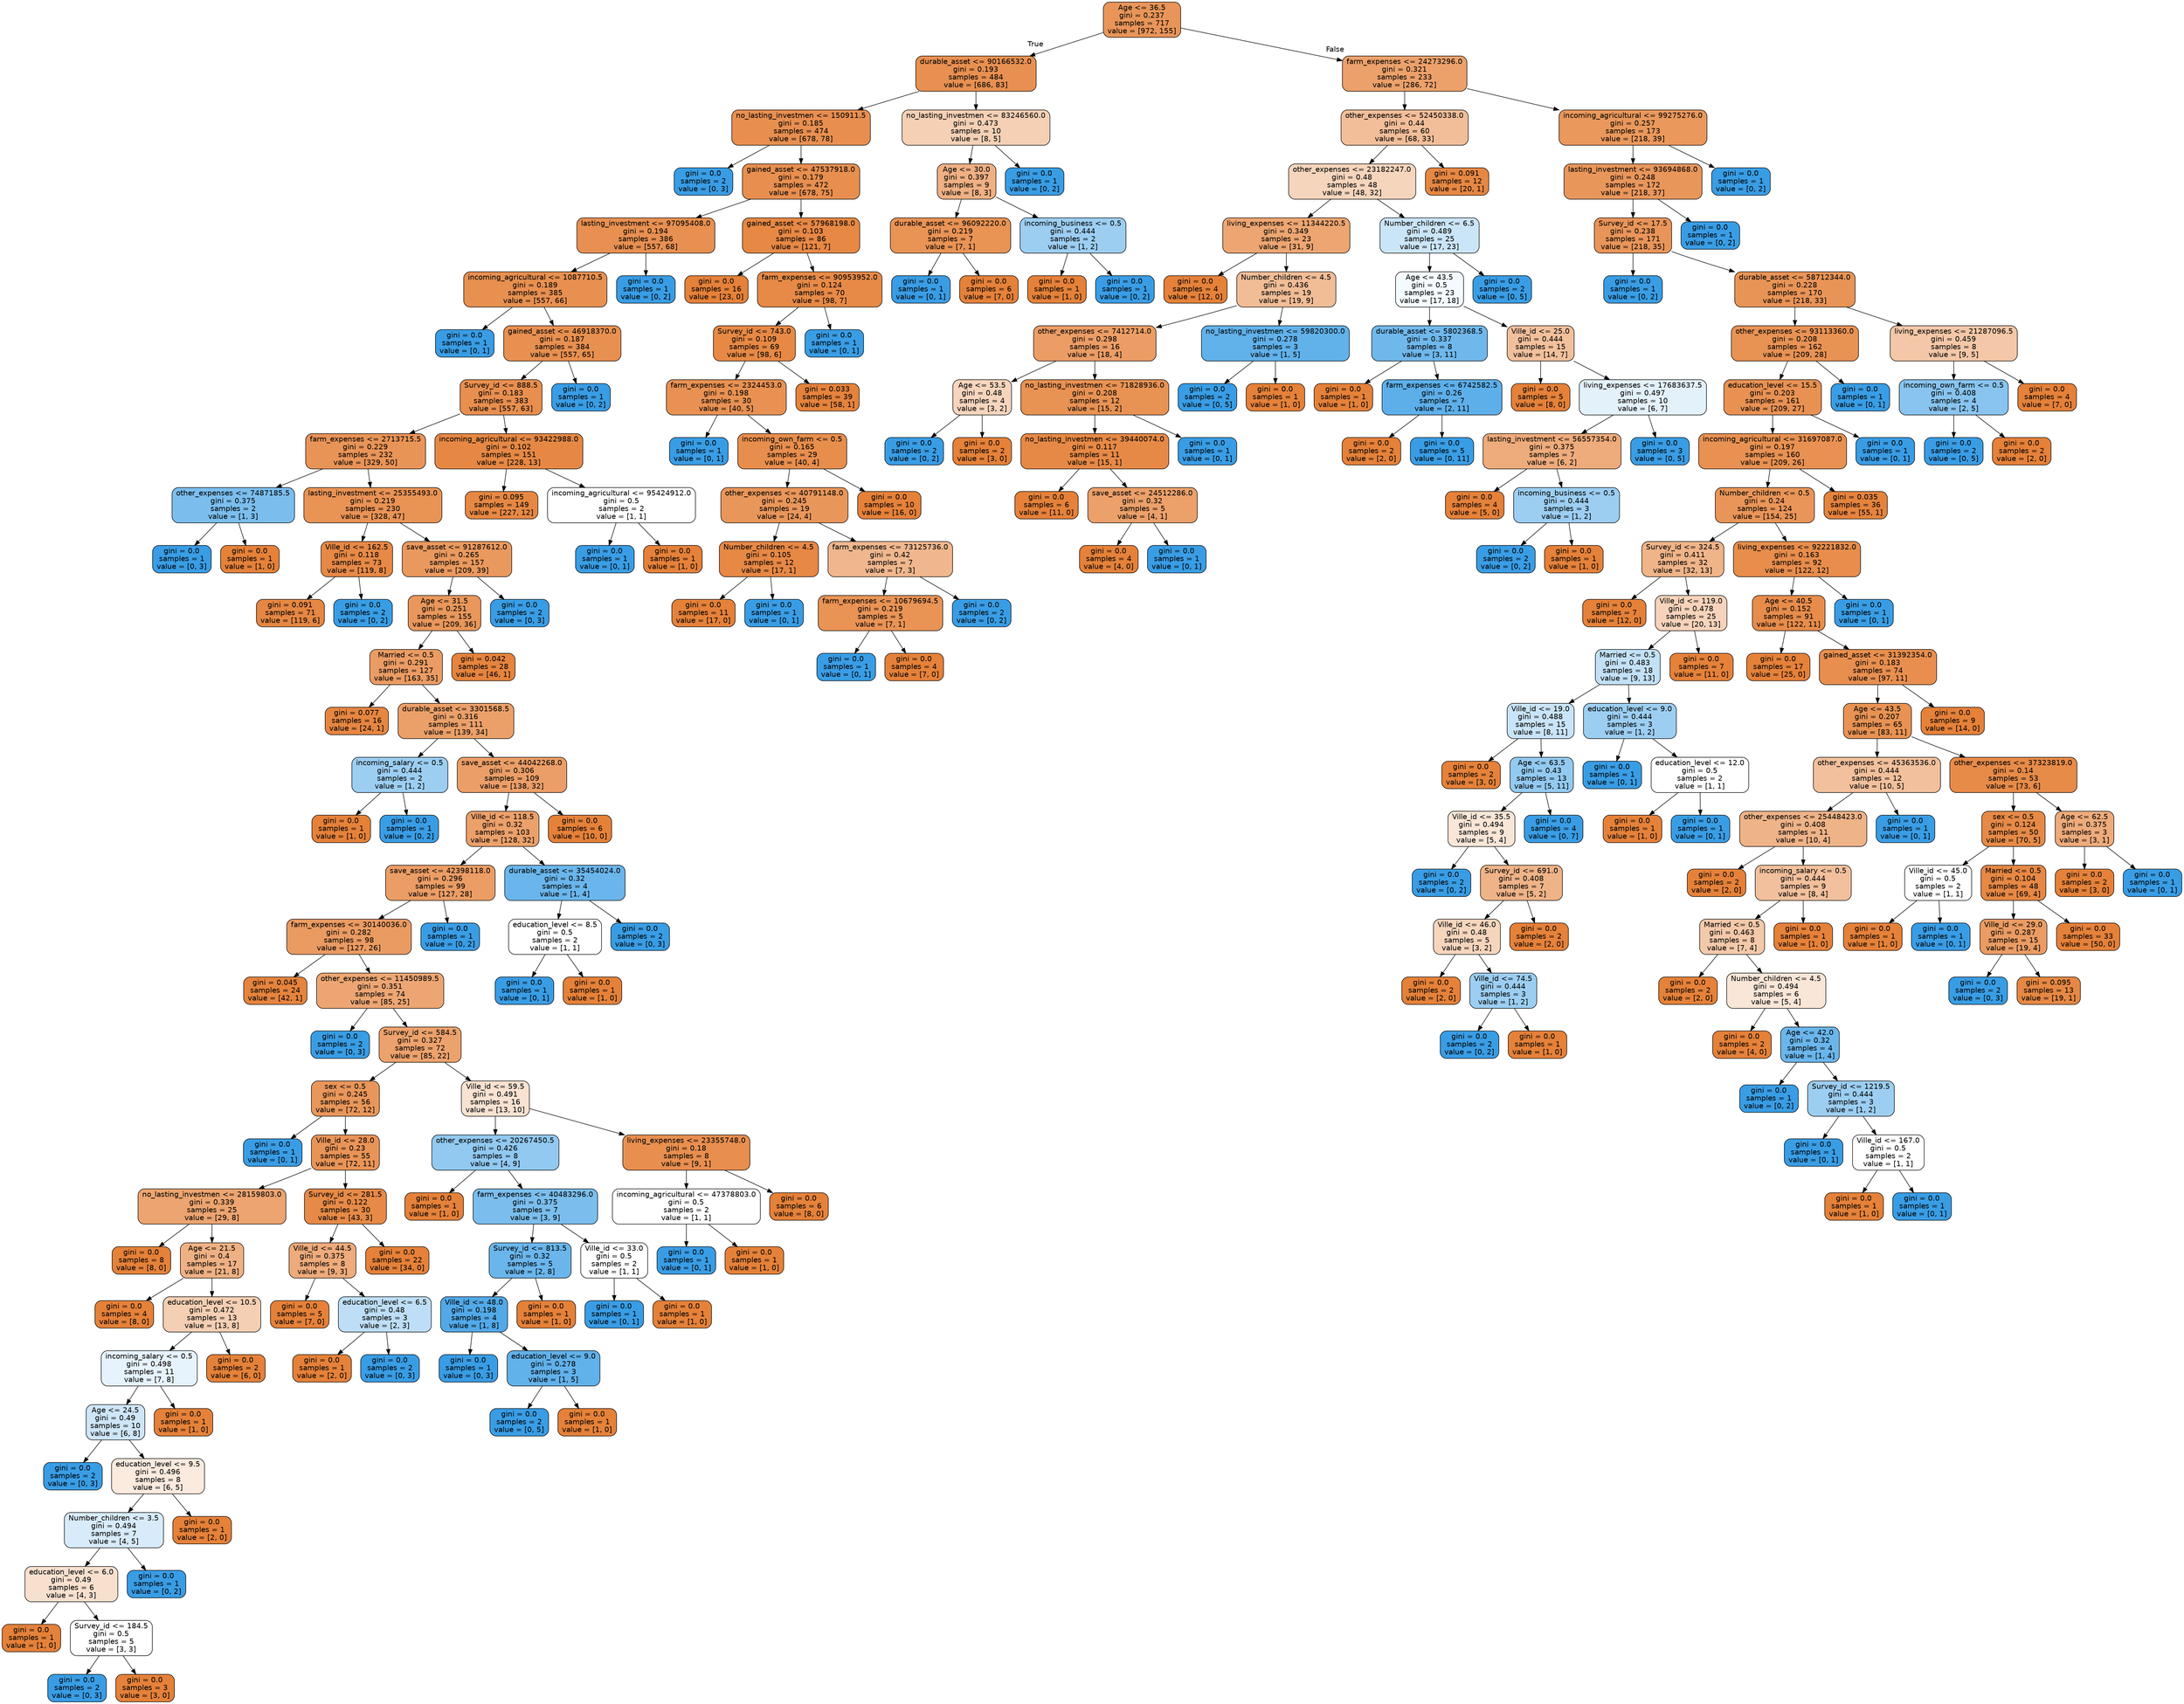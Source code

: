 digraph Tree {
node [shape=box, style="filled, rounded", color="black", fontname=helvetica] ;
edge [fontname=helvetica] ;
0 [label="Age <= 36.5\ngini = 0.237\nsamples = 717\nvalue = [972, 155]", fillcolor="#e99559"] ;
1 [label="durable_asset <= 90166532.0\ngini = 0.193\nsamples = 484\nvalue = [686, 83]", fillcolor="#e89051"] ;
0 -> 1 [labeldistance=2.5, labelangle=45, headlabel="True"] ;
2 [label="no_lasting_investmen <= 150911.5\ngini = 0.185\nsamples = 474\nvalue = [678, 78]", fillcolor="#e88f50"] ;
1 -> 2 ;
3 [label="gini = 0.0\nsamples = 2\nvalue = [0, 3]", fillcolor="#399de5"] ;
2 -> 3 ;
4 [label="gained_asset <= 47537918.0\ngini = 0.179\nsamples = 472\nvalue = [678, 75]", fillcolor="#e88f4f"] ;
2 -> 4 ;
5 [label="lasting_investment <= 97095408.0\ngini = 0.194\nsamples = 386\nvalue = [557, 68]", fillcolor="#e89051"] ;
4 -> 5 ;
6 [label="incoming_agricultural <= 1087710.5\ngini = 0.189\nsamples = 385\nvalue = [557, 66]", fillcolor="#e89050"] ;
5 -> 6 ;
7 [label="gini = 0.0\nsamples = 1\nvalue = [0, 1]", fillcolor="#399de5"] ;
6 -> 7 ;
8 [label="gained_asset <= 46918370.0\ngini = 0.187\nsamples = 384\nvalue = [557, 65]", fillcolor="#e89050"] ;
6 -> 8 ;
9 [label="Survey_id <= 888.5\ngini = 0.183\nsamples = 383\nvalue = [557, 63]", fillcolor="#e88f4f"] ;
8 -> 9 ;
10 [label="farm_expenses <= 2713715.5\ngini = 0.229\nsamples = 232\nvalue = [329, 50]", fillcolor="#e99457"] ;
9 -> 10 ;
11 [label="other_expenses <= 7487185.5\ngini = 0.375\nsamples = 2\nvalue = [1, 3]", fillcolor="#7bbeee"] ;
10 -> 11 ;
12 [label="gini = 0.0\nsamples = 1\nvalue = [0, 3]", fillcolor="#399de5"] ;
11 -> 12 ;
13 [label="gini = 0.0\nsamples = 1\nvalue = [1, 0]", fillcolor="#e58139"] ;
11 -> 13 ;
14 [label="lasting_investment <= 25355493.0\ngini = 0.219\nsamples = 230\nvalue = [328, 47]", fillcolor="#e99355"] ;
10 -> 14 ;
15 [label="Ville_id <= 162.5\ngini = 0.118\nsamples = 73\nvalue = [119, 8]", fillcolor="#e78946"] ;
14 -> 15 ;
16 [label="gini = 0.091\nsamples = 71\nvalue = [119, 6]", fillcolor="#e68743"] ;
15 -> 16 ;
17 [label="gini = 0.0\nsamples = 2\nvalue = [0, 2]", fillcolor="#399de5"] ;
15 -> 17 ;
18 [label="save_asset <= 91287612.0\ngini = 0.265\nsamples = 157\nvalue = [209, 39]", fillcolor="#ea995e"] ;
14 -> 18 ;
19 [label="Age <= 31.5\ngini = 0.251\nsamples = 155\nvalue = [209, 36]", fillcolor="#e9975b"] ;
18 -> 19 ;
20 [label="Married <= 0.5\ngini = 0.291\nsamples = 127\nvalue = [163, 35]", fillcolor="#eb9c64"] ;
19 -> 20 ;
21 [label="gini = 0.077\nsamples = 16\nvalue = [24, 1]", fillcolor="#e68641"] ;
20 -> 21 ;
22 [label="durable_asset <= 3301568.5\ngini = 0.316\nsamples = 111\nvalue = [139, 34]", fillcolor="#eba069"] ;
20 -> 22 ;
23 [label="incoming_salary <= 0.5\ngini = 0.444\nsamples = 2\nvalue = [1, 2]", fillcolor="#9ccef2"] ;
22 -> 23 ;
24 [label="gini = 0.0\nsamples = 1\nvalue = [1, 0]", fillcolor="#e58139"] ;
23 -> 24 ;
25 [label="gini = 0.0\nsamples = 1\nvalue = [0, 2]", fillcolor="#399de5"] ;
23 -> 25 ;
26 [label="save_asset <= 44042268.0\ngini = 0.306\nsamples = 109\nvalue = [138, 32]", fillcolor="#eb9e67"] ;
22 -> 26 ;
27 [label="Ville_id <= 118.5\ngini = 0.32\nsamples = 103\nvalue = [128, 32]", fillcolor="#eca06a"] ;
26 -> 27 ;
28 [label="save_asset <= 42398118.0\ngini = 0.296\nsamples = 99\nvalue = [127, 28]", fillcolor="#eb9d65"] ;
27 -> 28 ;
29 [label="farm_expenses <= 30140036.0\ngini = 0.282\nsamples = 98\nvalue = [127, 26]", fillcolor="#ea9b62"] ;
28 -> 29 ;
30 [label="gini = 0.045\nsamples = 24\nvalue = [42, 1]", fillcolor="#e6843e"] ;
29 -> 30 ;
31 [label="other_expenses <= 11450989.5\ngini = 0.351\nsamples = 74\nvalue = [85, 25]", fillcolor="#eda673"] ;
29 -> 31 ;
32 [label="gini = 0.0\nsamples = 2\nvalue = [0, 3]", fillcolor="#399de5"] ;
31 -> 32 ;
33 [label="Survey_id <= 584.5\ngini = 0.327\nsamples = 72\nvalue = [85, 22]", fillcolor="#eca26c"] ;
31 -> 33 ;
34 [label="sex <= 0.5\ngini = 0.245\nsamples = 56\nvalue = [72, 12]", fillcolor="#e9965a"] ;
33 -> 34 ;
35 [label="gini = 0.0\nsamples = 1\nvalue = [0, 1]", fillcolor="#399de5"] ;
34 -> 35 ;
36 [label="Ville_id <= 28.0\ngini = 0.23\nsamples = 55\nvalue = [72, 11]", fillcolor="#e99457"] ;
34 -> 36 ;
37 [label="no_lasting_investmen <= 28159803.0\ngini = 0.339\nsamples = 25\nvalue = [29, 8]", fillcolor="#eca470"] ;
36 -> 37 ;
38 [label="gini = 0.0\nsamples = 8\nvalue = [8, 0]", fillcolor="#e58139"] ;
37 -> 38 ;
39 [label="Age <= 21.5\ngini = 0.4\nsamples = 17\nvalue = [21, 8]", fillcolor="#efb184"] ;
37 -> 39 ;
40 [label="gini = 0.0\nsamples = 4\nvalue = [8, 0]", fillcolor="#e58139"] ;
39 -> 40 ;
41 [label="education_level <= 10.5\ngini = 0.472\nsamples = 13\nvalue = [13, 8]", fillcolor="#f5cfb3"] ;
39 -> 41 ;
42 [label="incoming_salary <= 0.5\ngini = 0.498\nsamples = 11\nvalue = [7, 8]", fillcolor="#e6f3fc"] ;
41 -> 42 ;
43 [label="Age <= 24.5\ngini = 0.49\nsamples = 10\nvalue = [6, 8]", fillcolor="#cee6f8"] ;
42 -> 43 ;
44 [label="gini = 0.0\nsamples = 2\nvalue = [0, 3]", fillcolor="#399de5"] ;
43 -> 44 ;
45 [label="education_level <= 9.5\ngini = 0.496\nsamples = 8\nvalue = [6, 5]", fillcolor="#fbeade"] ;
43 -> 45 ;
46 [label="Number_children <= 3.5\ngini = 0.494\nsamples = 7\nvalue = [4, 5]", fillcolor="#d7ebfa"] ;
45 -> 46 ;
47 [label="education_level <= 6.0\ngini = 0.49\nsamples = 6\nvalue = [4, 3]", fillcolor="#f8e0ce"] ;
46 -> 47 ;
48 [label="gini = 0.0\nsamples = 1\nvalue = [1, 0]", fillcolor="#e58139"] ;
47 -> 48 ;
49 [label="Survey_id <= 184.5\ngini = 0.5\nsamples = 5\nvalue = [3, 3]", fillcolor="#ffffff"] ;
47 -> 49 ;
50 [label="gini = 0.0\nsamples = 2\nvalue = [0, 3]", fillcolor="#399de5"] ;
49 -> 50 ;
51 [label="gini = 0.0\nsamples = 3\nvalue = [3, 0]", fillcolor="#e58139"] ;
49 -> 51 ;
52 [label="gini = 0.0\nsamples = 1\nvalue = [0, 2]", fillcolor="#399de5"] ;
46 -> 52 ;
53 [label="gini = 0.0\nsamples = 1\nvalue = [2, 0]", fillcolor="#e58139"] ;
45 -> 53 ;
54 [label="gini = 0.0\nsamples = 1\nvalue = [1, 0]", fillcolor="#e58139"] ;
42 -> 54 ;
55 [label="gini = 0.0\nsamples = 2\nvalue = [6, 0]", fillcolor="#e58139"] ;
41 -> 55 ;
56 [label="Survey_id <= 281.5\ngini = 0.122\nsamples = 30\nvalue = [43, 3]", fillcolor="#e78a47"] ;
36 -> 56 ;
57 [label="Ville_id <= 44.5\ngini = 0.375\nsamples = 8\nvalue = [9, 3]", fillcolor="#eeab7b"] ;
56 -> 57 ;
58 [label="gini = 0.0\nsamples = 5\nvalue = [7, 0]", fillcolor="#e58139"] ;
57 -> 58 ;
59 [label="education_level <= 6.5\ngini = 0.48\nsamples = 3\nvalue = [2, 3]", fillcolor="#bddef6"] ;
57 -> 59 ;
60 [label="gini = 0.0\nsamples = 1\nvalue = [2, 0]", fillcolor="#e58139"] ;
59 -> 60 ;
61 [label="gini = 0.0\nsamples = 2\nvalue = [0, 3]", fillcolor="#399de5"] ;
59 -> 61 ;
62 [label="gini = 0.0\nsamples = 22\nvalue = [34, 0]", fillcolor="#e58139"] ;
56 -> 62 ;
63 [label="Ville_id <= 59.5\ngini = 0.491\nsamples = 16\nvalue = [13, 10]", fillcolor="#f9e2d1"] ;
33 -> 63 ;
64 [label="other_expenses <= 20267450.5\ngini = 0.426\nsamples = 8\nvalue = [4, 9]", fillcolor="#91c9f1"] ;
63 -> 64 ;
65 [label="gini = 0.0\nsamples = 1\nvalue = [1, 0]", fillcolor="#e58139"] ;
64 -> 65 ;
66 [label="farm_expenses <= 40483296.0\ngini = 0.375\nsamples = 7\nvalue = [3, 9]", fillcolor="#7bbeee"] ;
64 -> 66 ;
67 [label="Survey_id <= 813.5\ngini = 0.32\nsamples = 5\nvalue = [2, 8]", fillcolor="#6ab6ec"] ;
66 -> 67 ;
68 [label="Ville_id <= 48.0\ngini = 0.198\nsamples = 4\nvalue = [1, 8]", fillcolor="#52a9e8"] ;
67 -> 68 ;
69 [label="gini = 0.0\nsamples = 1\nvalue = [0, 3]", fillcolor="#399de5"] ;
68 -> 69 ;
70 [label="education_level <= 9.0\ngini = 0.278\nsamples = 3\nvalue = [1, 5]", fillcolor="#61b1ea"] ;
68 -> 70 ;
71 [label="gini = 0.0\nsamples = 2\nvalue = [0, 5]", fillcolor="#399de5"] ;
70 -> 71 ;
72 [label="gini = 0.0\nsamples = 1\nvalue = [1, 0]", fillcolor="#e58139"] ;
70 -> 72 ;
73 [label="gini = 0.0\nsamples = 1\nvalue = [1, 0]", fillcolor="#e58139"] ;
67 -> 73 ;
74 [label="Ville_id <= 33.0\ngini = 0.5\nsamples = 2\nvalue = [1, 1]", fillcolor="#ffffff"] ;
66 -> 74 ;
75 [label="gini = 0.0\nsamples = 1\nvalue = [0, 1]", fillcolor="#399de5"] ;
74 -> 75 ;
76 [label="gini = 0.0\nsamples = 1\nvalue = [1, 0]", fillcolor="#e58139"] ;
74 -> 76 ;
77 [label="living_expenses <= 23355748.0\ngini = 0.18\nsamples = 8\nvalue = [9, 1]", fillcolor="#e88f4f"] ;
63 -> 77 ;
78 [label="incoming_agricultural <= 47378803.0\ngini = 0.5\nsamples = 2\nvalue = [1, 1]", fillcolor="#ffffff"] ;
77 -> 78 ;
79 [label="gini = 0.0\nsamples = 1\nvalue = [0, 1]", fillcolor="#399de5"] ;
78 -> 79 ;
80 [label="gini = 0.0\nsamples = 1\nvalue = [1, 0]", fillcolor="#e58139"] ;
78 -> 80 ;
81 [label="gini = 0.0\nsamples = 6\nvalue = [8, 0]", fillcolor="#e58139"] ;
77 -> 81 ;
82 [label="gini = 0.0\nsamples = 1\nvalue = [0, 2]", fillcolor="#399de5"] ;
28 -> 82 ;
83 [label="durable_asset <= 35454024.0\ngini = 0.32\nsamples = 4\nvalue = [1, 4]", fillcolor="#6ab6ec"] ;
27 -> 83 ;
84 [label="education_level <= 8.5\ngini = 0.5\nsamples = 2\nvalue = [1, 1]", fillcolor="#ffffff"] ;
83 -> 84 ;
85 [label="gini = 0.0\nsamples = 1\nvalue = [0, 1]", fillcolor="#399de5"] ;
84 -> 85 ;
86 [label="gini = 0.0\nsamples = 1\nvalue = [1, 0]", fillcolor="#e58139"] ;
84 -> 86 ;
87 [label="gini = 0.0\nsamples = 2\nvalue = [0, 3]", fillcolor="#399de5"] ;
83 -> 87 ;
88 [label="gini = 0.0\nsamples = 6\nvalue = [10, 0]", fillcolor="#e58139"] ;
26 -> 88 ;
89 [label="gini = 0.042\nsamples = 28\nvalue = [46, 1]", fillcolor="#e6843d"] ;
19 -> 89 ;
90 [label="gini = 0.0\nsamples = 2\nvalue = [0, 3]", fillcolor="#399de5"] ;
18 -> 90 ;
91 [label="incoming_agricultural <= 93422988.0\ngini = 0.102\nsamples = 151\nvalue = [228, 13]", fillcolor="#e68844"] ;
9 -> 91 ;
92 [label="gini = 0.095\nsamples = 149\nvalue = [227, 12]", fillcolor="#e68843"] ;
91 -> 92 ;
93 [label="incoming_agricultural <= 95424912.0\ngini = 0.5\nsamples = 2\nvalue = [1, 1]", fillcolor="#ffffff"] ;
91 -> 93 ;
94 [label="gini = 0.0\nsamples = 1\nvalue = [0, 1]", fillcolor="#399de5"] ;
93 -> 94 ;
95 [label="gini = 0.0\nsamples = 1\nvalue = [1, 0]", fillcolor="#e58139"] ;
93 -> 95 ;
96 [label="gini = 0.0\nsamples = 1\nvalue = [0, 2]", fillcolor="#399de5"] ;
8 -> 96 ;
97 [label="gini = 0.0\nsamples = 1\nvalue = [0, 2]", fillcolor="#399de5"] ;
5 -> 97 ;
98 [label="gained_asset <= 57968198.0\ngini = 0.103\nsamples = 86\nvalue = [121, 7]", fillcolor="#e78844"] ;
4 -> 98 ;
99 [label="gini = 0.0\nsamples = 16\nvalue = [23, 0]", fillcolor="#e58139"] ;
98 -> 99 ;
100 [label="farm_expenses <= 90953952.0\ngini = 0.124\nsamples = 70\nvalue = [98, 7]", fillcolor="#e78a47"] ;
98 -> 100 ;
101 [label="Survey_id <= 743.0\ngini = 0.109\nsamples = 69\nvalue = [98, 6]", fillcolor="#e78945"] ;
100 -> 101 ;
102 [label="farm_expenses <= 2324453.0\ngini = 0.198\nsamples = 30\nvalue = [40, 5]", fillcolor="#e89152"] ;
101 -> 102 ;
103 [label="gini = 0.0\nsamples = 1\nvalue = [0, 1]", fillcolor="#399de5"] ;
102 -> 103 ;
104 [label="incoming_own_farm <= 0.5\ngini = 0.165\nsamples = 29\nvalue = [40, 4]", fillcolor="#e88e4d"] ;
102 -> 104 ;
105 [label="other_expenses <= 40791148.0\ngini = 0.245\nsamples = 19\nvalue = [24, 4]", fillcolor="#e9965a"] ;
104 -> 105 ;
106 [label="Number_children <= 4.5\ngini = 0.105\nsamples = 12\nvalue = [17, 1]", fillcolor="#e78845"] ;
105 -> 106 ;
107 [label="gini = 0.0\nsamples = 11\nvalue = [17, 0]", fillcolor="#e58139"] ;
106 -> 107 ;
108 [label="gini = 0.0\nsamples = 1\nvalue = [0, 1]", fillcolor="#399de5"] ;
106 -> 108 ;
109 [label="farm_expenses <= 73125736.0\ngini = 0.42\nsamples = 7\nvalue = [7, 3]", fillcolor="#f0b78e"] ;
105 -> 109 ;
110 [label="farm_expenses <= 10679694.5\ngini = 0.219\nsamples = 5\nvalue = [7, 1]", fillcolor="#e99355"] ;
109 -> 110 ;
111 [label="gini = 0.0\nsamples = 1\nvalue = [0, 1]", fillcolor="#399de5"] ;
110 -> 111 ;
112 [label="gini = 0.0\nsamples = 4\nvalue = [7, 0]", fillcolor="#e58139"] ;
110 -> 112 ;
113 [label="gini = 0.0\nsamples = 2\nvalue = [0, 2]", fillcolor="#399de5"] ;
109 -> 113 ;
114 [label="gini = 0.0\nsamples = 10\nvalue = [16, 0]", fillcolor="#e58139"] ;
104 -> 114 ;
115 [label="gini = 0.033\nsamples = 39\nvalue = [58, 1]", fillcolor="#e5833c"] ;
101 -> 115 ;
116 [label="gini = 0.0\nsamples = 1\nvalue = [0, 1]", fillcolor="#399de5"] ;
100 -> 116 ;
117 [label="no_lasting_investmen <= 83246560.0\ngini = 0.473\nsamples = 10\nvalue = [8, 5]", fillcolor="#f5d0b5"] ;
1 -> 117 ;
118 [label="Age <= 30.0\ngini = 0.397\nsamples = 9\nvalue = [8, 3]", fillcolor="#efb083"] ;
117 -> 118 ;
119 [label="durable_asset <= 96092220.0\ngini = 0.219\nsamples = 7\nvalue = [7, 1]", fillcolor="#e99355"] ;
118 -> 119 ;
120 [label="gini = 0.0\nsamples = 1\nvalue = [0, 1]", fillcolor="#399de5"] ;
119 -> 120 ;
121 [label="gini = 0.0\nsamples = 6\nvalue = [7, 0]", fillcolor="#e58139"] ;
119 -> 121 ;
122 [label="incoming_business <= 0.5\ngini = 0.444\nsamples = 2\nvalue = [1, 2]", fillcolor="#9ccef2"] ;
118 -> 122 ;
123 [label="gini = 0.0\nsamples = 1\nvalue = [1, 0]", fillcolor="#e58139"] ;
122 -> 123 ;
124 [label="gini = 0.0\nsamples = 1\nvalue = [0, 2]", fillcolor="#399de5"] ;
122 -> 124 ;
125 [label="gini = 0.0\nsamples = 1\nvalue = [0, 2]", fillcolor="#399de5"] ;
117 -> 125 ;
126 [label="farm_expenses <= 24273296.0\ngini = 0.321\nsamples = 233\nvalue = [286, 72]", fillcolor="#eca16b"] ;
0 -> 126 [labeldistance=2.5, labelangle=-45, headlabel="False"] ;
127 [label="other_expenses <= 52450338.0\ngini = 0.44\nsamples = 60\nvalue = [68, 33]", fillcolor="#f2be99"] ;
126 -> 127 ;
128 [label="other_expenses <= 23182247.0\ngini = 0.48\nsamples = 48\nvalue = [48, 32]", fillcolor="#f6d5bd"] ;
127 -> 128 ;
129 [label="living_expenses <= 11344220.5\ngini = 0.349\nsamples = 23\nvalue = [31, 9]", fillcolor="#eda672"] ;
128 -> 129 ;
130 [label="gini = 0.0\nsamples = 4\nvalue = [12, 0]", fillcolor="#e58139"] ;
129 -> 130 ;
131 [label="Number_children <= 4.5\ngini = 0.436\nsamples = 19\nvalue = [19, 9]", fillcolor="#f1bd97"] ;
129 -> 131 ;
132 [label="other_expenses <= 7412714.0\ngini = 0.298\nsamples = 16\nvalue = [18, 4]", fillcolor="#eb9d65"] ;
131 -> 132 ;
133 [label="Age <= 53.5\ngini = 0.48\nsamples = 4\nvalue = [3, 2]", fillcolor="#f6d5bd"] ;
132 -> 133 ;
134 [label="gini = 0.0\nsamples = 2\nvalue = [0, 2]", fillcolor="#399de5"] ;
133 -> 134 ;
135 [label="gini = 0.0\nsamples = 2\nvalue = [3, 0]", fillcolor="#e58139"] ;
133 -> 135 ;
136 [label="no_lasting_investmen <= 71828936.0\ngini = 0.208\nsamples = 12\nvalue = [15, 2]", fillcolor="#e89253"] ;
132 -> 136 ;
137 [label="no_lasting_investmen <= 39440074.0\ngini = 0.117\nsamples = 11\nvalue = [15, 1]", fillcolor="#e78946"] ;
136 -> 137 ;
138 [label="gini = 0.0\nsamples = 6\nvalue = [11, 0]", fillcolor="#e58139"] ;
137 -> 138 ;
139 [label="save_asset <= 24512286.0\ngini = 0.32\nsamples = 5\nvalue = [4, 1]", fillcolor="#eca06a"] ;
137 -> 139 ;
140 [label="gini = 0.0\nsamples = 4\nvalue = [4, 0]", fillcolor="#e58139"] ;
139 -> 140 ;
141 [label="gini = 0.0\nsamples = 1\nvalue = [0, 1]", fillcolor="#399de5"] ;
139 -> 141 ;
142 [label="gini = 0.0\nsamples = 1\nvalue = [0, 1]", fillcolor="#399de5"] ;
136 -> 142 ;
143 [label="no_lasting_investmen <= 59820300.0\ngini = 0.278\nsamples = 3\nvalue = [1, 5]", fillcolor="#61b1ea"] ;
131 -> 143 ;
144 [label="gini = 0.0\nsamples = 2\nvalue = [0, 5]", fillcolor="#399de5"] ;
143 -> 144 ;
145 [label="gini = 0.0\nsamples = 1\nvalue = [1, 0]", fillcolor="#e58139"] ;
143 -> 145 ;
146 [label="Number_children <= 6.5\ngini = 0.489\nsamples = 25\nvalue = [17, 23]", fillcolor="#cbe5f8"] ;
128 -> 146 ;
147 [label="Age <= 43.5\ngini = 0.5\nsamples = 23\nvalue = [17, 18]", fillcolor="#f4fafe"] ;
146 -> 147 ;
148 [label="durable_asset <= 5802368.5\ngini = 0.337\nsamples = 8\nvalue = [3, 11]", fillcolor="#6fb8ec"] ;
147 -> 148 ;
149 [label="gini = 0.0\nsamples = 1\nvalue = [1, 0]", fillcolor="#e58139"] ;
148 -> 149 ;
150 [label="farm_expenses <= 6742582.5\ngini = 0.26\nsamples = 7\nvalue = [2, 11]", fillcolor="#5dafea"] ;
148 -> 150 ;
151 [label="gini = 0.0\nsamples = 2\nvalue = [2, 0]", fillcolor="#e58139"] ;
150 -> 151 ;
152 [label="gini = 0.0\nsamples = 5\nvalue = [0, 11]", fillcolor="#399de5"] ;
150 -> 152 ;
153 [label="Ville_id <= 25.0\ngini = 0.444\nsamples = 15\nvalue = [14, 7]", fillcolor="#f2c09c"] ;
147 -> 153 ;
154 [label="gini = 0.0\nsamples = 5\nvalue = [8, 0]", fillcolor="#e58139"] ;
153 -> 154 ;
155 [label="living_expenses <= 17683637.5\ngini = 0.497\nsamples = 10\nvalue = [6, 7]", fillcolor="#e3f1fb"] ;
153 -> 155 ;
156 [label="lasting_investment <= 56557354.0\ngini = 0.375\nsamples = 7\nvalue = [6, 2]", fillcolor="#eeab7b"] ;
155 -> 156 ;
157 [label="gini = 0.0\nsamples = 4\nvalue = [5, 0]", fillcolor="#e58139"] ;
156 -> 157 ;
158 [label="incoming_business <= 0.5\ngini = 0.444\nsamples = 3\nvalue = [1, 2]", fillcolor="#9ccef2"] ;
156 -> 158 ;
159 [label="gini = 0.0\nsamples = 2\nvalue = [0, 2]", fillcolor="#399de5"] ;
158 -> 159 ;
160 [label="gini = 0.0\nsamples = 1\nvalue = [1, 0]", fillcolor="#e58139"] ;
158 -> 160 ;
161 [label="gini = 0.0\nsamples = 3\nvalue = [0, 5]", fillcolor="#399de5"] ;
155 -> 161 ;
162 [label="gini = 0.0\nsamples = 2\nvalue = [0, 5]", fillcolor="#399de5"] ;
146 -> 162 ;
163 [label="gini = 0.091\nsamples = 12\nvalue = [20, 1]", fillcolor="#e68743"] ;
127 -> 163 ;
164 [label="incoming_agricultural <= 99275276.0\ngini = 0.257\nsamples = 173\nvalue = [218, 39]", fillcolor="#ea985c"] ;
126 -> 164 ;
165 [label="lasting_investment <= 93694868.0\ngini = 0.248\nsamples = 172\nvalue = [218, 37]", fillcolor="#e9965b"] ;
164 -> 165 ;
166 [label="Survey_id <= 17.5\ngini = 0.238\nsamples = 171\nvalue = [218, 35]", fillcolor="#e99559"] ;
165 -> 166 ;
167 [label="gini = 0.0\nsamples = 1\nvalue = [0, 2]", fillcolor="#399de5"] ;
166 -> 167 ;
168 [label="durable_asset <= 58712344.0\ngini = 0.228\nsamples = 170\nvalue = [218, 33]", fillcolor="#e99457"] ;
166 -> 168 ;
169 [label="other_expenses <= 93113360.0\ngini = 0.208\nsamples = 162\nvalue = [209, 28]", fillcolor="#e89254"] ;
168 -> 169 ;
170 [label="education_level <= 15.5\ngini = 0.203\nsamples = 161\nvalue = [209, 27]", fillcolor="#e89153"] ;
169 -> 170 ;
171 [label="incoming_agricultural <= 31697087.0\ngini = 0.197\nsamples = 160\nvalue = [209, 26]", fillcolor="#e89152"] ;
170 -> 171 ;
172 [label="Number_children <= 0.5\ngini = 0.24\nsamples = 124\nvalue = [154, 25]", fillcolor="#e99559"] ;
171 -> 172 ;
173 [label="Survey_id <= 324.5\ngini = 0.411\nsamples = 32\nvalue = [32, 13]", fillcolor="#f0b489"] ;
172 -> 173 ;
174 [label="gini = 0.0\nsamples = 7\nvalue = [12, 0]", fillcolor="#e58139"] ;
173 -> 174 ;
175 [label="Ville_id <= 119.0\ngini = 0.478\nsamples = 25\nvalue = [20, 13]", fillcolor="#f6d3ba"] ;
173 -> 175 ;
176 [label="Married <= 0.5\ngini = 0.483\nsamples = 18\nvalue = [9, 13]", fillcolor="#c2e1f7"] ;
175 -> 176 ;
177 [label="Ville_id <= 19.0\ngini = 0.488\nsamples = 15\nvalue = [8, 11]", fillcolor="#c9e4f8"] ;
176 -> 177 ;
178 [label="gini = 0.0\nsamples = 2\nvalue = [3, 0]", fillcolor="#e58139"] ;
177 -> 178 ;
179 [label="Age <= 63.5\ngini = 0.43\nsamples = 13\nvalue = [5, 11]", fillcolor="#93caf1"] ;
177 -> 179 ;
180 [label="Ville_id <= 35.5\ngini = 0.494\nsamples = 9\nvalue = [5, 4]", fillcolor="#fae6d7"] ;
179 -> 180 ;
181 [label="gini = 0.0\nsamples = 2\nvalue = [0, 2]", fillcolor="#399de5"] ;
180 -> 181 ;
182 [label="Survey_id <= 691.0\ngini = 0.408\nsamples = 7\nvalue = [5, 2]", fillcolor="#efb388"] ;
180 -> 182 ;
183 [label="Ville_id <= 46.0\ngini = 0.48\nsamples = 5\nvalue = [3, 2]", fillcolor="#f6d5bd"] ;
182 -> 183 ;
184 [label="gini = 0.0\nsamples = 2\nvalue = [2, 0]", fillcolor="#e58139"] ;
183 -> 184 ;
185 [label="Ville_id <= 74.5\ngini = 0.444\nsamples = 3\nvalue = [1, 2]", fillcolor="#9ccef2"] ;
183 -> 185 ;
186 [label="gini = 0.0\nsamples = 2\nvalue = [0, 2]", fillcolor="#399de5"] ;
185 -> 186 ;
187 [label="gini = 0.0\nsamples = 1\nvalue = [1, 0]", fillcolor="#e58139"] ;
185 -> 187 ;
188 [label="gini = 0.0\nsamples = 2\nvalue = [2, 0]", fillcolor="#e58139"] ;
182 -> 188 ;
189 [label="gini = 0.0\nsamples = 4\nvalue = [0, 7]", fillcolor="#399de5"] ;
179 -> 189 ;
190 [label="education_level <= 9.0\ngini = 0.444\nsamples = 3\nvalue = [1, 2]", fillcolor="#9ccef2"] ;
176 -> 190 ;
191 [label="gini = 0.0\nsamples = 1\nvalue = [0, 1]", fillcolor="#399de5"] ;
190 -> 191 ;
192 [label="education_level <= 12.0\ngini = 0.5\nsamples = 2\nvalue = [1, 1]", fillcolor="#ffffff"] ;
190 -> 192 ;
193 [label="gini = 0.0\nsamples = 1\nvalue = [1, 0]", fillcolor="#e58139"] ;
192 -> 193 ;
194 [label="gini = 0.0\nsamples = 1\nvalue = [0, 1]", fillcolor="#399de5"] ;
192 -> 194 ;
195 [label="gini = 0.0\nsamples = 7\nvalue = [11, 0]", fillcolor="#e58139"] ;
175 -> 195 ;
196 [label="living_expenses <= 92221832.0\ngini = 0.163\nsamples = 92\nvalue = [122, 12]", fillcolor="#e88d4c"] ;
172 -> 196 ;
197 [label="Age <= 40.5\ngini = 0.152\nsamples = 91\nvalue = [122, 11]", fillcolor="#e78c4b"] ;
196 -> 197 ;
198 [label="gini = 0.0\nsamples = 17\nvalue = [25, 0]", fillcolor="#e58139"] ;
197 -> 198 ;
199 [label="gained_asset <= 31392354.0\ngini = 0.183\nsamples = 74\nvalue = [97, 11]", fillcolor="#e88f4f"] ;
197 -> 199 ;
200 [label="Age <= 43.5\ngini = 0.207\nsamples = 65\nvalue = [83, 11]", fillcolor="#e89253"] ;
199 -> 200 ;
201 [label="other_expenses <= 45363536.0\ngini = 0.444\nsamples = 12\nvalue = [10, 5]", fillcolor="#f2c09c"] ;
200 -> 201 ;
202 [label="other_expenses <= 25448423.0\ngini = 0.408\nsamples = 11\nvalue = [10, 4]", fillcolor="#efb388"] ;
201 -> 202 ;
203 [label="gini = 0.0\nsamples = 2\nvalue = [2, 0]", fillcolor="#e58139"] ;
202 -> 203 ;
204 [label="incoming_salary <= 0.5\ngini = 0.444\nsamples = 9\nvalue = [8, 4]", fillcolor="#f2c09c"] ;
202 -> 204 ;
205 [label="Married <= 0.5\ngini = 0.463\nsamples = 8\nvalue = [7, 4]", fillcolor="#f4c9aa"] ;
204 -> 205 ;
206 [label="gini = 0.0\nsamples = 2\nvalue = [2, 0]", fillcolor="#e58139"] ;
205 -> 206 ;
207 [label="Number_children <= 4.5\ngini = 0.494\nsamples = 6\nvalue = [5, 4]", fillcolor="#fae6d7"] ;
205 -> 207 ;
208 [label="gini = 0.0\nsamples = 2\nvalue = [4, 0]", fillcolor="#e58139"] ;
207 -> 208 ;
209 [label="Age <= 42.0\ngini = 0.32\nsamples = 4\nvalue = [1, 4]", fillcolor="#6ab6ec"] ;
207 -> 209 ;
210 [label="gini = 0.0\nsamples = 1\nvalue = [0, 2]", fillcolor="#399de5"] ;
209 -> 210 ;
211 [label="Survey_id <= 1219.5\ngini = 0.444\nsamples = 3\nvalue = [1, 2]", fillcolor="#9ccef2"] ;
209 -> 211 ;
212 [label="gini = 0.0\nsamples = 1\nvalue = [0, 1]", fillcolor="#399de5"] ;
211 -> 212 ;
213 [label="Ville_id <= 167.0\ngini = 0.5\nsamples = 2\nvalue = [1, 1]", fillcolor="#ffffff"] ;
211 -> 213 ;
214 [label="gini = 0.0\nsamples = 1\nvalue = [1, 0]", fillcolor="#e58139"] ;
213 -> 214 ;
215 [label="gini = 0.0\nsamples = 1\nvalue = [0, 1]", fillcolor="#399de5"] ;
213 -> 215 ;
216 [label="gini = 0.0\nsamples = 1\nvalue = [1, 0]", fillcolor="#e58139"] ;
204 -> 216 ;
217 [label="gini = 0.0\nsamples = 1\nvalue = [0, 1]", fillcolor="#399de5"] ;
201 -> 217 ;
218 [label="other_expenses <= 37323819.0\ngini = 0.14\nsamples = 53\nvalue = [73, 6]", fillcolor="#e78b49"] ;
200 -> 218 ;
219 [label="sex <= 0.5\ngini = 0.124\nsamples = 50\nvalue = [70, 5]", fillcolor="#e78a47"] ;
218 -> 219 ;
220 [label="Ville_id <= 45.0\ngini = 0.5\nsamples = 2\nvalue = [1, 1]", fillcolor="#ffffff"] ;
219 -> 220 ;
221 [label="gini = 0.0\nsamples = 1\nvalue = [1, 0]", fillcolor="#e58139"] ;
220 -> 221 ;
222 [label="gini = 0.0\nsamples = 1\nvalue = [0, 1]", fillcolor="#399de5"] ;
220 -> 222 ;
223 [label="Married <= 0.5\ngini = 0.104\nsamples = 48\nvalue = [69, 4]", fillcolor="#e78844"] ;
219 -> 223 ;
224 [label="Ville_id <= 29.0\ngini = 0.287\nsamples = 15\nvalue = [19, 4]", fillcolor="#ea9c63"] ;
223 -> 224 ;
225 [label="gini = 0.0\nsamples = 2\nvalue = [0, 3]", fillcolor="#399de5"] ;
224 -> 225 ;
226 [label="gini = 0.095\nsamples = 13\nvalue = [19, 1]", fillcolor="#e68843"] ;
224 -> 226 ;
227 [label="gini = 0.0\nsamples = 33\nvalue = [50, 0]", fillcolor="#e58139"] ;
223 -> 227 ;
228 [label="Age <= 62.5\ngini = 0.375\nsamples = 3\nvalue = [3, 1]", fillcolor="#eeab7b"] ;
218 -> 228 ;
229 [label="gini = 0.0\nsamples = 2\nvalue = [3, 0]", fillcolor="#e58139"] ;
228 -> 229 ;
230 [label="gini = 0.0\nsamples = 1\nvalue = [0, 1]", fillcolor="#399de5"] ;
228 -> 230 ;
231 [label="gini = 0.0\nsamples = 9\nvalue = [14, 0]", fillcolor="#e58139"] ;
199 -> 231 ;
232 [label="gini = 0.0\nsamples = 1\nvalue = [0, 1]", fillcolor="#399de5"] ;
196 -> 232 ;
233 [label="gini = 0.035\nsamples = 36\nvalue = [55, 1]", fillcolor="#e5833d"] ;
171 -> 233 ;
234 [label="gini = 0.0\nsamples = 1\nvalue = [0, 1]", fillcolor="#399de5"] ;
170 -> 234 ;
235 [label="gini = 0.0\nsamples = 1\nvalue = [0, 1]", fillcolor="#399de5"] ;
169 -> 235 ;
236 [label="living_expenses <= 21287096.5\ngini = 0.459\nsamples = 8\nvalue = [9, 5]", fillcolor="#f3c7a7"] ;
168 -> 236 ;
237 [label="incoming_own_farm <= 0.5\ngini = 0.408\nsamples = 4\nvalue = [2, 5]", fillcolor="#88c4ef"] ;
236 -> 237 ;
238 [label="gini = 0.0\nsamples = 2\nvalue = [0, 5]", fillcolor="#399de5"] ;
237 -> 238 ;
239 [label="gini = 0.0\nsamples = 2\nvalue = [2, 0]", fillcolor="#e58139"] ;
237 -> 239 ;
240 [label="gini = 0.0\nsamples = 4\nvalue = [7, 0]", fillcolor="#e58139"] ;
236 -> 240 ;
241 [label="gini = 0.0\nsamples = 1\nvalue = [0, 2]", fillcolor="#399de5"] ;
165 -> 241 ;
242 [label="gini = 0.0\nsamples = 1\nvalue = [0, 2]", fillcolor="#399de5"] ;
164 -> 242 ;
}